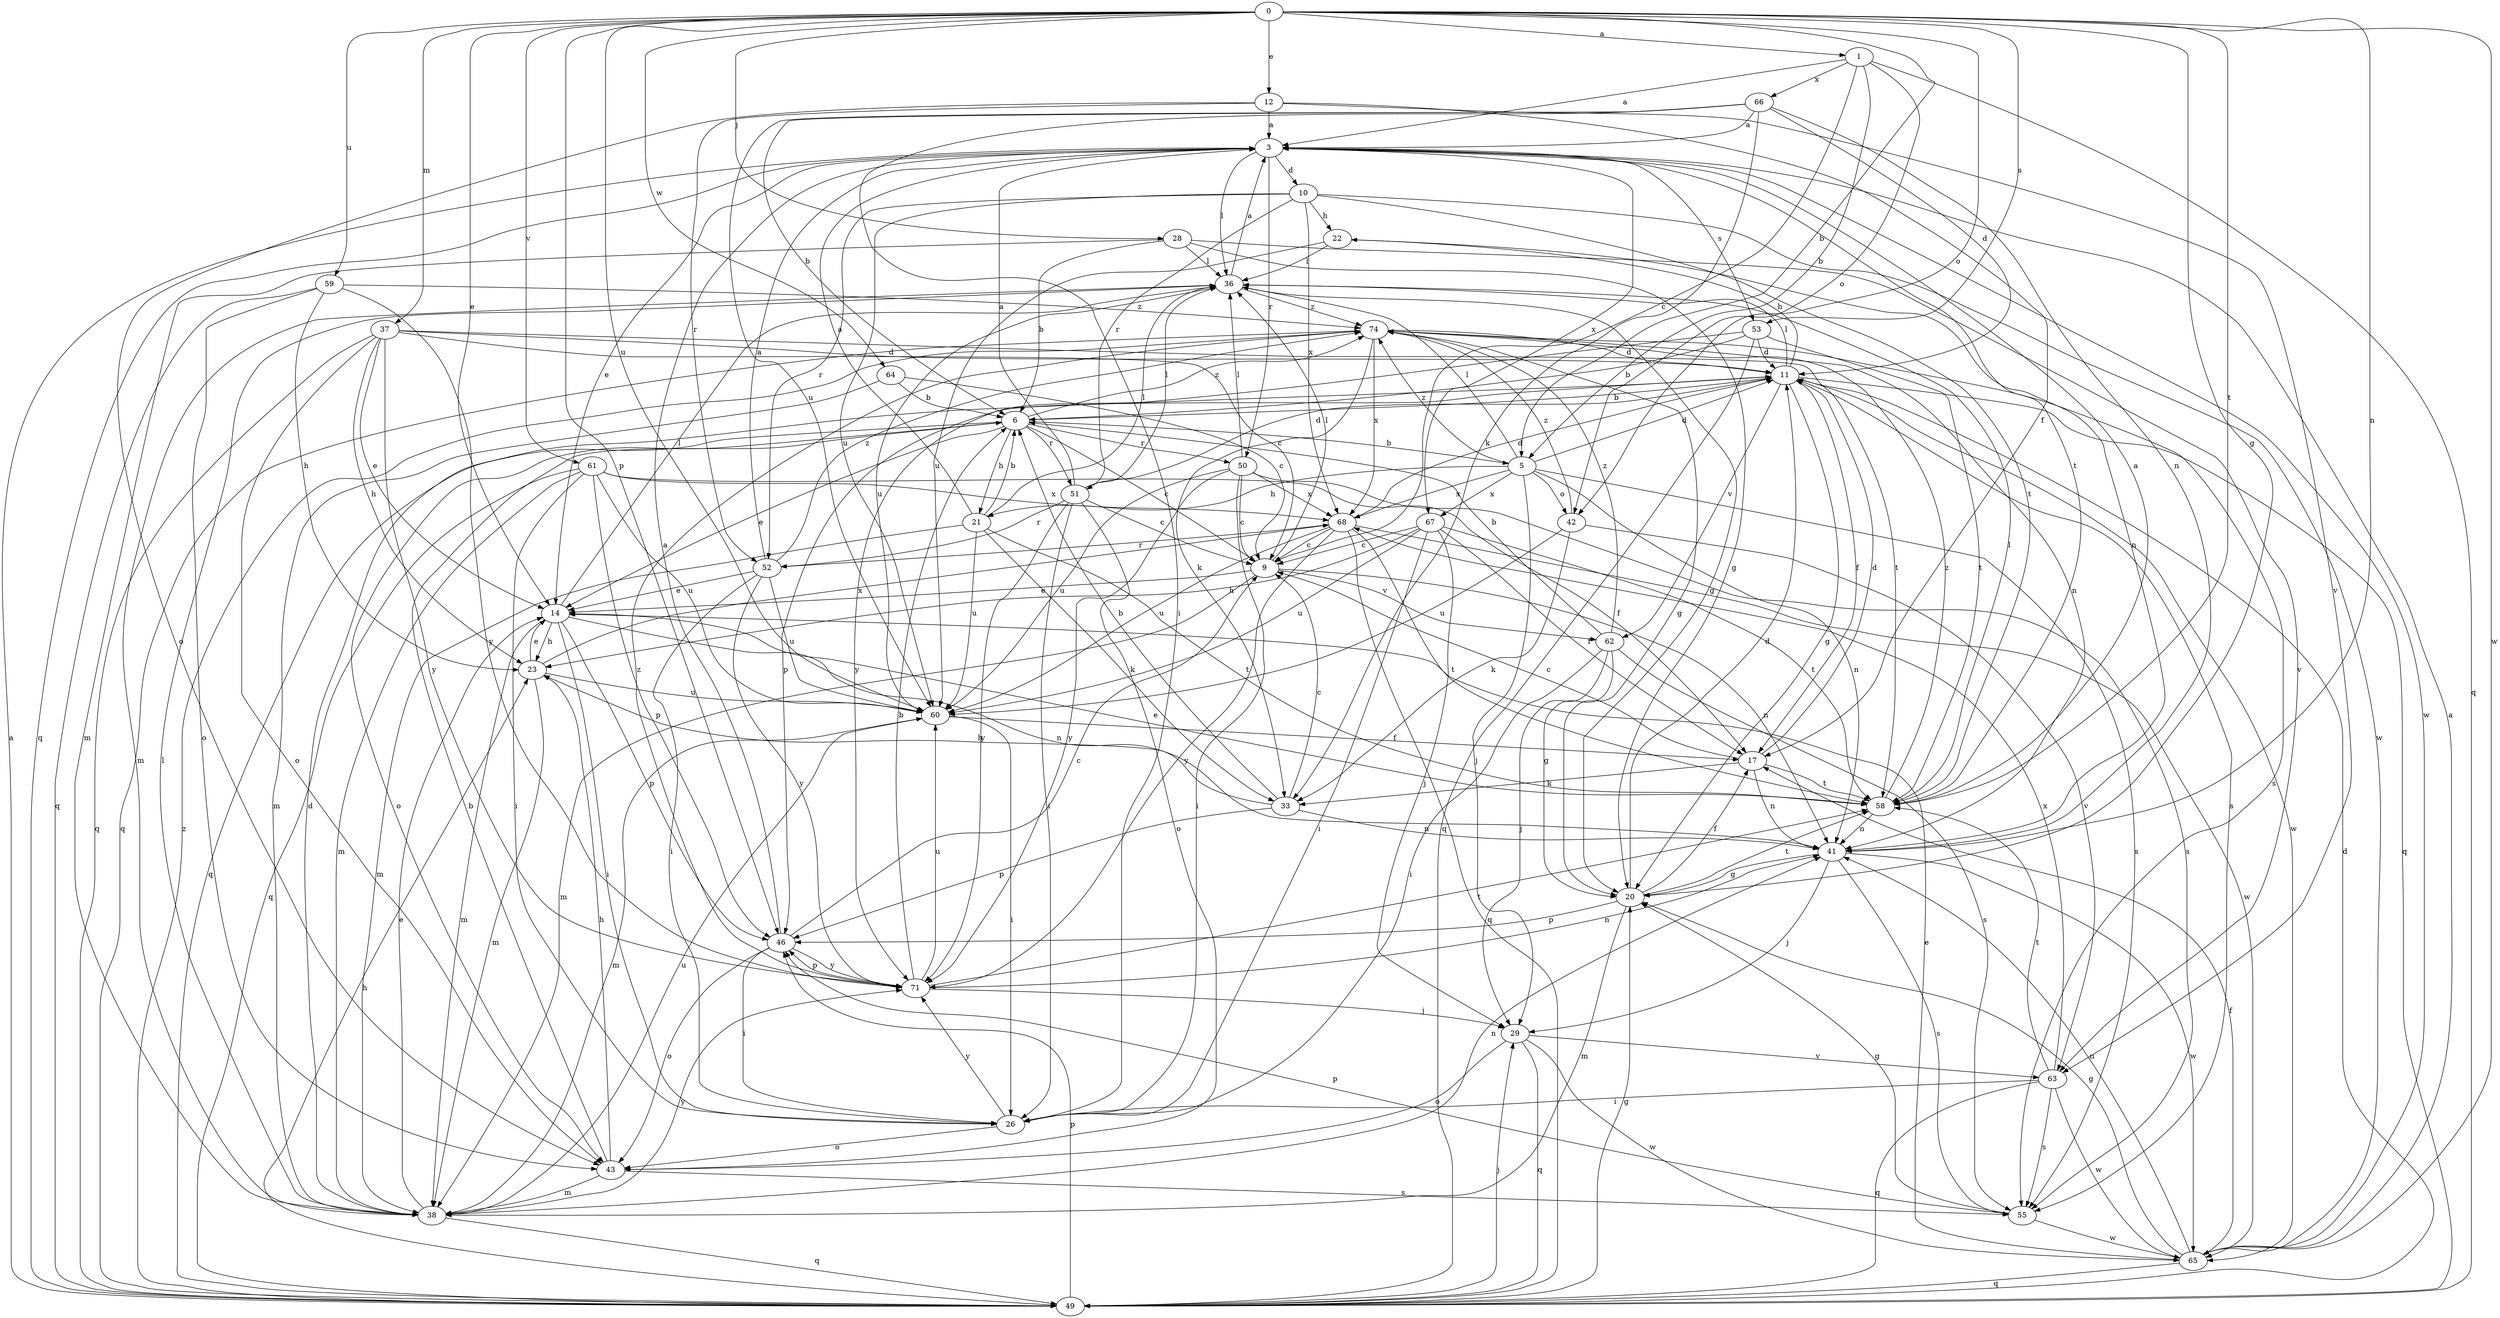 strict digraph  {
0;
1;
3;
5;
6;
9;
10;
11;
12;
14;
17;
20;
21;
22;
23;
26;
28;
29;
33;
36;
37;
38;
41;
42;
43;
46;
49;
50;
51;
52;
53;
55;
58;
59;
60;
61;
62;
63;
64;
65;
66;
67;
68;
71;
74;
0 -> 1  [label=a];
0 -> 5  [label=b];
0 -> 12  [label=e];
0 -> 14  [label=e];
0 -> 20  [label=g];
0 -> 28  [label=j];
0 -> 37  [label=m];
0 -> 41  [label=n];
0 -> 42  [label=o];
0 -> 46  [label=p];
0 -> 53  [label=s];
0 -> 58  [label=t];
0 -> 59  [label=u];
0 -> 60  [label=u];
0 -> 61  [label=v];
0 -> 64  [label=w];
0 -> 65  [label=w];
1 -> 3  [label=a];
1 -> 5  [label=b];
1 -> 9  [label=c];
1 -> 42  [label=o];
1 -> 49  [label=q];
1 -> 66  [label=x];
3 -> 10  [label=d];
3 -> 14  [label=e];
3 -> 36  [label=l];
3 -> 49  [label=q];
3 -> 50  [label=r];
3 -> 53  [label=s];
3 -> 58  [label=t];
3 -> 65  [label=w];
3 -> 67  [label=x];
5 -> 11  [label=d];
5 -> 21  [label=h];
5 -> 29  [label=j];
5 -> 36  [label=l];
5 -> 41  [label=n];
5 -> 42  [label=o];
5 -> 55  [label=s];
5 -> 67  [label=x];
5 -> 68  [label=x];
5 -> 74  [label=z];
6 -> 5  [label=b];
6 -> 9  [label=c];
6 -> 14  [label=e];
6 -> 21  [label=h];
6 -> 43  [label=o];
6 -> 49  [label=q];
6 -> 50  [label=r];
6 -> 51  [label=r];
6 -> 74  [label=z];
9 -> 14  [label=e];
9 -> 36  [label=l];
9 -> 38  [label=m];
9 -> 41  [label=n];
9 -> 62  [label=v];
10 -> 22  [label=h];
10 -> 51  [label=r];
10 -> 52  [label=r];
10 -> 58  [label=t];
10 -> 60  [label=u];
10 -> 65  [label=w];
10 -> 68  [label=x];
11 -> 6  [label=b];
11 -> 17  [label=f];
11 -> 20  [label=g];
11 -> 22  [label=h];
11 -> 36  [label=l];
11 -> 46  [label=p];
11 -> 49  [label=q];
11 -> 55  [label=s];
11 -> 62  [label=v];
11 -> 65  [label=w];
12 -> 3  [label=a];
12 -> 17  [label=f];
12 -> 43  [label=o];
12 -> 52  [label=r];
12 -> 63  [label=v];
14 -> 23  [label=h];
14 -> 26  [label=i];
14 -> 36  [label=l];
14 -> 38  [label=m];
14 -> 41  [label=n];
14 -> 46  [label=p];
17 -> 9  [label=c];
17 -> 11  [label=d];
17 -> 33  [label=k];
17 -> 41  [label=n];
17 -> 58  [label=t];
20 -> 11  [label=d];
20 -> 17  [label=f];
20 -> 38  [label=m];
20 -> 46  [label=p];
20 -> 58  [label=t];
21 -> 3  [label=a];
21 -> 6  [label=b];
21 -> 33  [label=k];
21 -> 36  [label=l];
21 -> 38  [label=m];
21 -> 58  [label=t];
21 -> 60  [label=u];
22 -> 36  [label=l];
22 -> 41  [label=n];
22 -> 60  [label=u];
23 -> 14  [label=e];
23 -> 38  [label=m];
23 -> 60  [label=u];
23 -> 68  [label=x];
26 -> 43  [label=o];
26 -> 71  [label=y];
28 -> 6  [label=b];
28 -> 20  [label=g];
28 -> 36  [label=l];
28 -> 38  [label=m];
28 -> 63  [label=v];
29 -> 43  [label=o];
29 -> 49  [label=q];
29 -> 63  [label=v];
29 -> 65  [label=w];
33 -> 6  [label=b];
33 -> 9  [label=c];
33 -> 23  [label=h];
33 -> 41  [label=n];
33 -> 46  [label=p];
36 -> 3  [label=a];
36 -> 20  [label=g];
36 -> 38  [label=m];
36 -> 60  [label=u];
36 -> 74  [label=z];
37 -> 9  [label=c];
37 -> 11  [label=d];
37 -> 14  [label=e];
37 -> 23  [label=h];
37 -> 43  [label=o];
37 -> 49  [label=q];
37 -> 58  [label=t];
37 -> 71  [label=y];
38 -> 11  [label=d];
38 -> 14  [label=e];
38 -> 36  [label=l];
38 -> 41  [label=n];
38 -> 49  [label=q];
38 -> 60  [label=u];
38 -> 71  [label=y];
41 -> 20  [label=g];
41 -> 29  [label=j];
41 -> 55  [label=s];
41 -> 65  [label=w];
42 -> 33  [label=k];
42 -> 60  [label=u];
42 -> 63  [label=v];
42 -> 74  [label=z];
43 -> 6  [label=b];
43 -> 23  [label=h];
43 -> 38  [label=m];
43 -> 55  [label=s];
46 -> 3  [label=a];
46 -> 9  [label=c];
46 -> 26  [label=i];
46 -> 43  [label=o];
46 -> 71  [label=y];
49 -> 3  [label=a];
49 -> 11  [label=d];
49 -> 20  [label=g];
49 -> 23  [label=h];
49 -> 29  [label=j];
49 -> 46  [label=p];
49 -> 74  [label=z];
50 -> 9  [label=c];
50 -> 26  [label=i];
50 -> 36  [label=l];
50 -> 55  [label=s];
50 -> 60  [label=u];
50 -> 68  [label=x];
50 -> 71  [label=y];
51 -> 3  [label=a];
51 -> 9  [label=c];
51 -> 11  [label=d];
51 -> 26  [label=i];
51 -> 36  [label=l];
51 -> 43  [label=o];
51 -> 52  [label=r];
51 -> 71  [label=y];
52 -> 3  [label=a];
52 -> 14  [label=e];
52 -> 26  [label=i];
52 -> 60  [label=u];
52 -> 71  [label=y];
52 -> 74  [label=z];
53 -> 6  [label=b];
53 -> 11  [label=d];
53 -> 49  [label=q];
53 -> 58  [label=t];
53 -> 71  [label=y];
55 -> 20  [label=g];
55 -> 46  [label=p];
55 -> 65  [label=w];
58 -> 3  [label=a];
58 -> 14  [label=e];
58 -> 36  [label=l];
58 -> 41  [label=n];
58 -> 74  [label=z];
59 -> 23  [label=h];
59 -> 43  [label=o];
59 -> 49  [label=q];
59 -> 71  [label=y];
59 -> 74  [label=z];
60 -> 17  [label=f];
60 -> 26  [label=i];
60 -> 38  [label=m];
61 -> 17  [label=f];
61 -> 26  [label=i];
61 -> 38  [label=m];
61 -> 46  [label=p];
61 -> 49  [label=q];
61 -> 60  [label=u];
61 -> 68  [label=x];
62 -> 6  [label=b];
62 -> 20  [label=g];
62 -> 26  [label=i];
62 -> 29  [label=j];
62 -> 55  [label=s];
62 -> 74  [label=z];
63 -> 26  [label=i];
63 -> 49  [label=q];
63 -> 55  [label=s];
63 -> 58  [label=t];
63 -> 65  [label=w];
63 -> 68  [label=x];
64 -> 6  [label=b];
64 -> 9  [label=c];
64 -> 38  [label=m];
65 -> 3  [label=a];
65 -> 14  [label=e];
65 -> 17  [label=f];
65 -> 20  [label=g];
65 -> 41  [label=n];
65 -> 49  [label=q];
66 -> 3  [label=a];
66 -> 6  [label=b];
66 -> 11  [label=d];
66 -> 26  [label=i];
66 -> 33  [label=k];
66 -> 41  [label=n];
66 -> 60  [label=u];
67 -> 9  [label=c];
67 -> 17  [label=f];
67 -> 23  [label=h];
67 -> 26  [label=i];
67 -> 29  [label=j];
67 -> 58  [label=t];
67 -> 60  [label=u];
68 -> 9  [label=c];
68 -> 11  [label=d];
68 -> 49  [label=q];
68 -> 52  [label=r];
68 -> 58  [label=t];
68 -> 60  [label=u];
68 -> 65  [label=w];
68 -> 71  [label=y];
71 -> 6  [label=b];
71 -> 29  [label=j];
71 -> 41  [label=n];
71 -> 46  [label=p];
71 -> 58  [label=t];
71 -> 60  [label=u];
71 -> 74  [label=z];
74 -> 11  [label=d];
74 -> 20  [label=g];
74 -> 33  [label=k];
74 -> 41  [label=n];
74 -> 49  [label=q];
74 -> 55  [label=s];
74 -> 68  [label=x];
}
